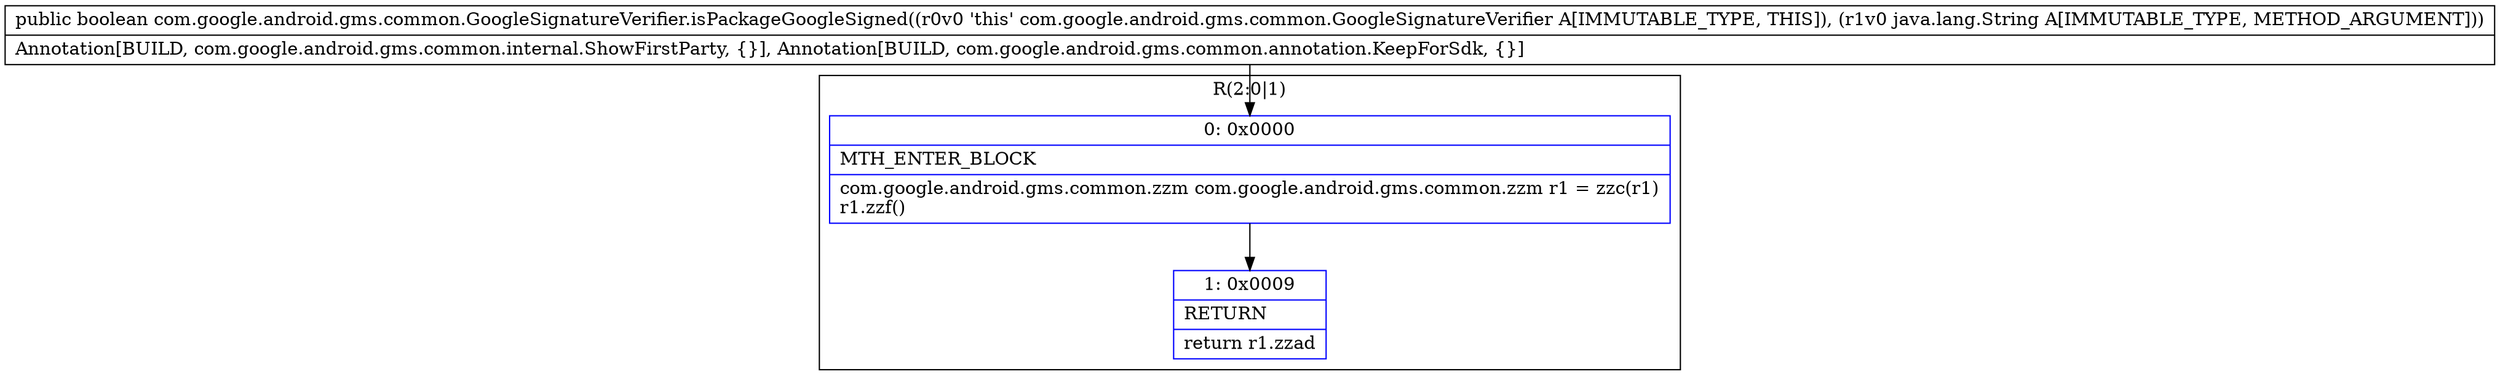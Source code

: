 digraph "CFG forcom.google.android.gms.common.GoogleSignatureVerifier.isPackageGoogleSigned(Ljava\/lang\/String;)Z" {
subgraph cluster_Region_345113529 {
label = "R(2:0|1)";
node [shape=record,color=blue];
Node_0 [shape=record,label="{0\:\ 0x0000|MTH_ENTER_BLOCK\l|com.google.android.gms.common.zzm com.google.android.gms.common.zzm r1 = zzc(r1)\lr1.zzf()\l}"];
Node_1 [shape=record,label="{1\:\ 0x0009|RETURN\l|return r1.zzad\l}"];
}
MethodNode[shape=record,label="{public boolean com.google.android.gms.common.GoogleSignatureVerifier.isPackageGoogleSigned((r0v0 'this' com.google.android.gms.common.GoogleSignatureVerifier A[IMMUTABLE_TYPE, THIS]), (r1v0 java.lang.String A[IMMUTABLE_TYPE, METHOD_ARGUMENT]))  | Annotation[BUILD, com.google.android.gms.common.internal.ShowFirstParty, \{\}], Annotation[BUILD, com.google.android.gms.common.annotation.KeepForSdk, \{\}]\l}"];
MethodNode -> Node_0;
Node_0 -> Node_1;
}

